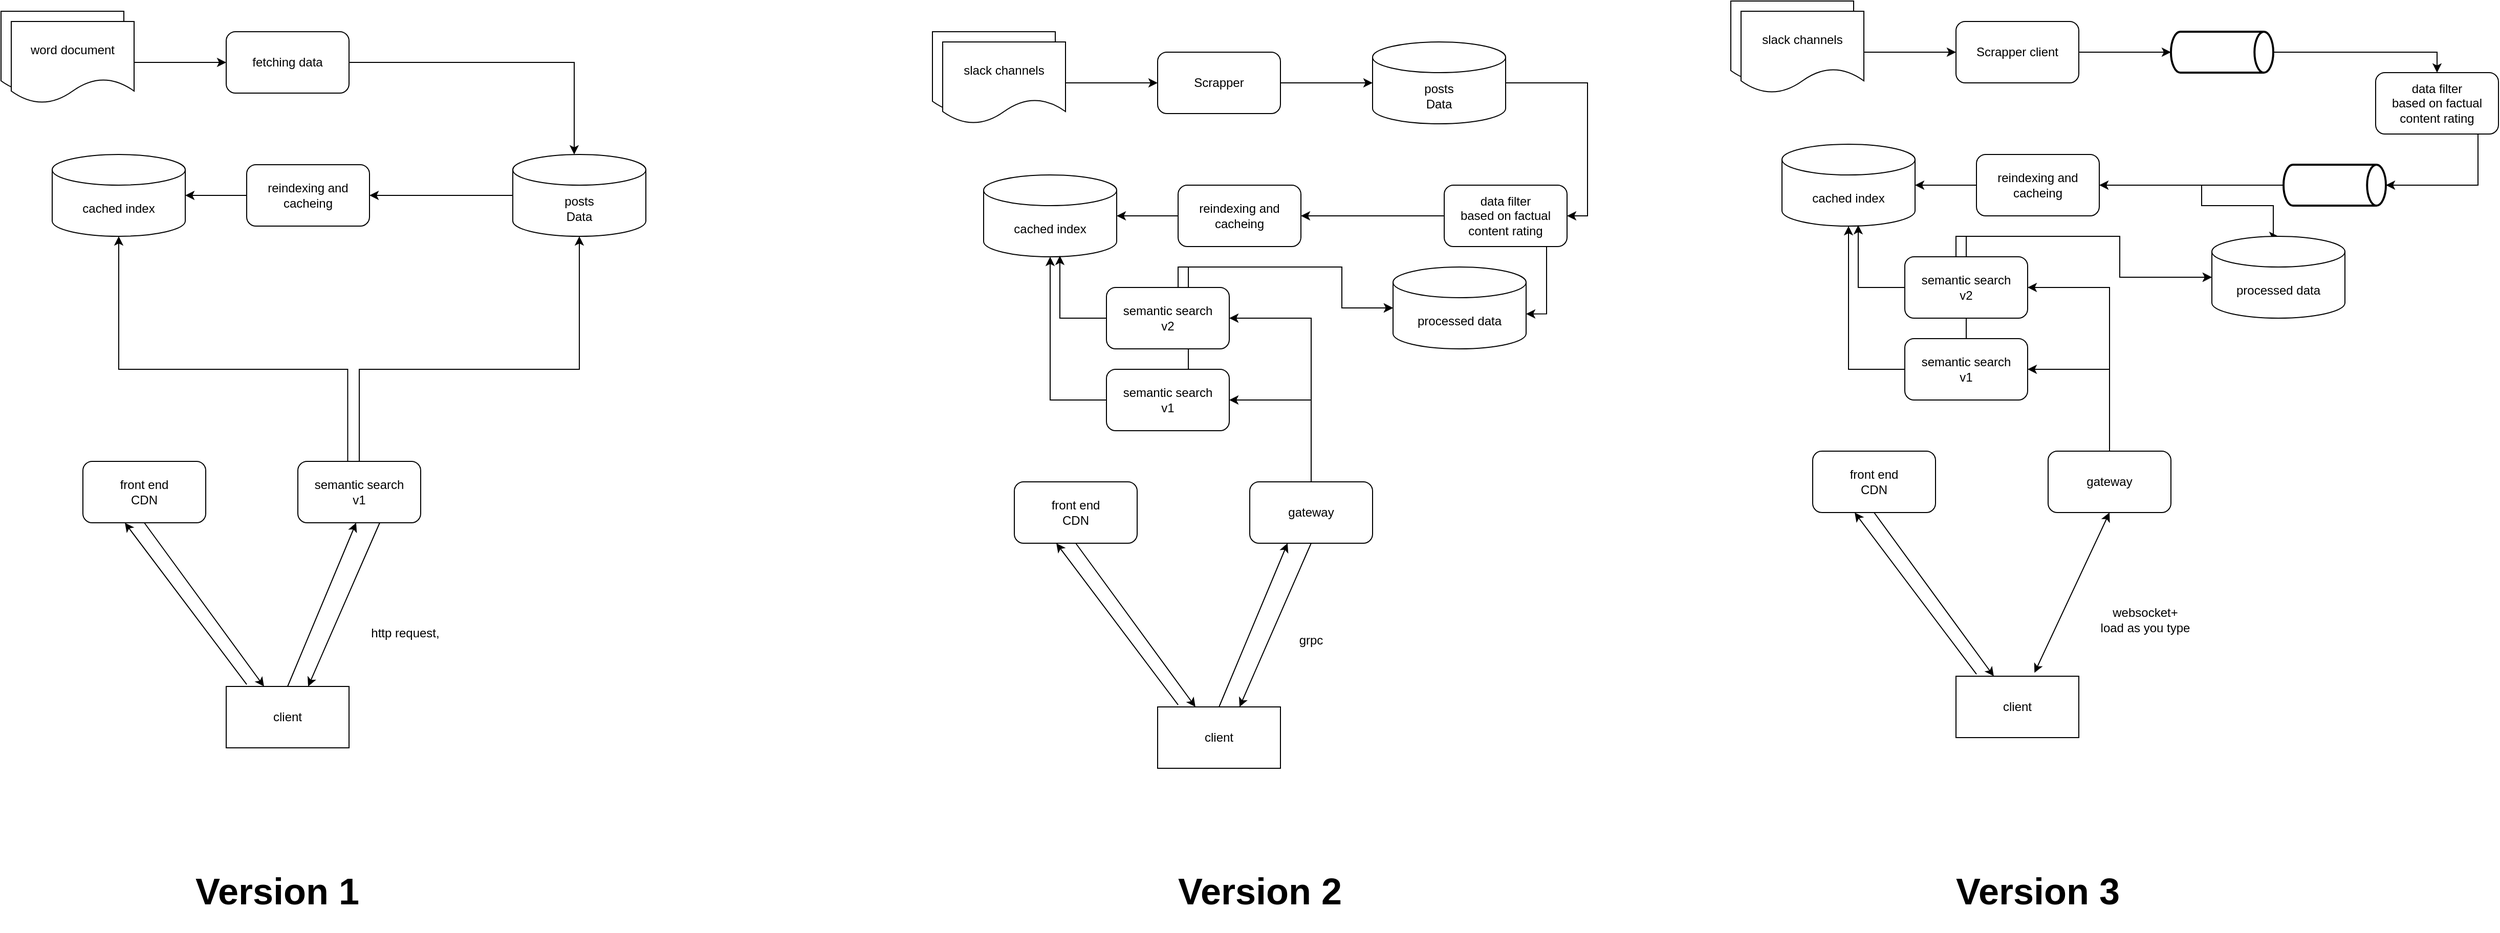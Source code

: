 <mxfile version="13.10.1" type="device"><diagram id="rPYBQGritmbWRcFIM3Se" name="Page-1"><mxGraphModel dx="3377" dy="2160" grid="1" gridSize="10" guides="1" tooltips="1" connect="1" arrows="1" fold="1" page="1" pageScale="1" pageWidth="850" pageHeight="1100" math="0" shadow="0"><root><mxCell id="0"/><mxCell id="1" parent="0"/><mxCell id="xk5jWsTD1HQJuJaIcXkX-2" value="&lt;div&gt;posts&lt;/div&gt;&lt;div&gt;Data &lt;/div&gt;" style="shape=cylinder3;whiteSpace=wrap;html=1;boundedLbl=1;backgroundOutline=1;size=15;" vertex="1" parent="1"><mxGeometry x="590" y="230" width="130" height="80" as="geometry"/></mxCell><mxCell id="xk5jWsTD1HQJuJaIcXkX-4" style="edgeStyle=orthogonalEdgeStyle;rounded=0;orthogonalLoop=1;jettySize=auto;html=1;exitX=1;exitY=0.5;exitDx=0;exitDy=0;" edge="1" parent="1" source="xk5jWsTD1HQJuJaIcXkX-21"><mxGeometry relative="1" as="geometry"><mxPoint x="440" y="140" as="sourcePoint"/><mxPoint x="650" y="230" as="targetPoint"/><Array as="points"><mxPoint x="650" y="140"/></Array></mxGeometry></mxCell><mxCell id="xk5jWsTD1HQJuJaIcXkX-5" value="website" style="shape=document;whiteSpace=wrap;html=1;boundedLbl=1;" vertex="1" parent="1"><mxGeometry x="90" y="90" width="120" height="80" as="geometry"/></mxCell><mxCell id="xk5jWsTD1HQJuJaIcXkX-8" style="edgeStyle=orthogonalEdgeStyle;rounded=0;orthogonalLoop=1;jettySize=auto;html=1;entryX=0;entryY=0.5;entryDx=0;entryDy=0;" edge="1" parent="1" source="xk5jWsTD1HQJuJaIcXkX-6" target="xk5jWsTD1HQJuJaIcXkX-21"><mxGeometry relative="1" as="geometry"><mxPoint x="320" y="140" as="targetPoint"/></mxGeometry></mxCell><mxCell id="xk5jWsTD1HQJuJaIcXkX-6" value="word document" style="shape=document;whiteSpace=wrap;html=1;boundedLbl=1;" vertex="1" parent="1"><mxGeometry x="100" y="100" width="120" height="80" as="geometry"/></mxCell><mxCell id="xk5jWsTD1HQJuJaIcXkX-15" style="edgeStyle=orthogonalEdgeStyle;rounded=0;orthogonalLoop=1;jettySize=auto;html=1;entryX=1;entryY=0.5;entryDx=0;entryDy=0;exitX=0;exitY=0.5;exitDx=0;exitDy=0;exitPerimeter=0;" edge="1" parent="1" source="xk5jWsTD1HQJuJaIcXkX-2" target="xk5jWsTD1HQJuJaIcXkX-20"><mxGeometry relative="1" as="geometry"><mxPoint x="670" y="255" as="sourcePoint"/><mxPoint x="710" y="270" as="targetPoint"/><Array as="points"><mxPoint x="570" y="270"/><mxPoint x="570" y="270"/></Array></mxGeometry></mxCell><mxCell id="xk5jWsTD1HQJuJaIcXkX-16" value="cached index" style="shape=cylinder3;whiteSpace=wrap;html=1;boundedLbl=1;backgroundOutline=1;size=15;" vertex="1" parent="1"><mxGeometry x="140" y="230" width="130" height="80" as="geometry"/></mxCell><mxCell id="xk5jWsTD1HQJuJaIcXkX-23" style="edgeStyle=orthogonalEdgeStyle;rounded=0;orthogonalLoop=1;jettySize=auto;html=1;entryX=1;entryY=0.5;entryDx=0;entryDy=0;entryPerimeter=0;" edge="1" parent="1" source="xk5jWsTD1HQJuJaIcXkX-20" target="xk5jWsTD1HQJuJaIcXkX-16"><mxGeometry relative="1" as="geometry"/></mxCell><mxCell id="xk5jWsTD1HQJuJaIcXkX-20" value="&lt;div&gt;reindexing and cacheing&lt;br&gt;&lt;/div&gt;" style="rounded=1;whiteSpace=wrap;html=1;" vertex="1" parent="1"><mxGeometry x="330" y="240" width="120" height="60" as="geometry"/></mxCell><mxCell id="xk5jWsTD1HQJuJaIcXkX-21" value="fetching data" style="rounded=1;whiteSpace=wrap;html=1;" vertex="1" parent="1"><mxGeometry x="310" y="110" width="120" height="60" as="geometry"/></mxCell><mxCell id="xk5jWsTD1HQJuJaIcXkX-27" style="edgeStyle=orthogonalEdgeStyle;rounded=0;orthogonalLoop=1;jettySize=auto;html=1;exitX=0.406;exitY=0.017;exitDx=0;exitDy=0;exitPerimeter=0;" edge="1" parent="1" source="xk5jWsTD1HQJuJaIcXkX-25" target="xk5jWsTD1HQJuJaIcXkX-16"><mxGeometry relative="1" as="geometry"><Array as="points"><mxPoint x="429" y="440"/><mxPoint x="205" y="440"/></Array></mxGeometry></mxCell><mxCell id="xk5jWsTD1HQJuJaIcXkX-115" style="edgeStyle=orthogonalEdgeStyle;rounded=0;orthogonalLoop=1;jettySize=auto;html=1;entryX=0.5;entryY=1;entryDx=0;entryDy=0;entryPerimeter=0;" edge="1" parent="1" source="xk5jWsTD1HQJuJaIcXkX-25" target="xk5jWsTD1HQJuJaIcXkX-2"><mxGeometry relative="1" as="geometry"><Array as="points"><mxPoint x="440" y="440"/><mxPoint x="655" y="440"/></Array></mxGeometry></mxCell><mxCell id="xk5jWsTD1HQJuJaIcXkX-25" value="&lt;div&gt;semantic search&lt;/div&gt;v1" style="rounded=1;whiteSpace=wrap;html=1;" vertex="1" parent="1"><mxGeometry x="380" y="530" width="120" height="60" as="geometry"/></mxCell><mxCell id="xk5jWsTD1HQJuJaIcXkX-31" value="&lt;div&gt;front end&lt;/div&gt;&lt;div&gt;CDN&lt;/div&gt;" style="rounded=1;whiteSpace=wrap;html=1;" vertex="1" parent="1"><mxGeometry x="170" y="530" width="120" height="60" as="geometry"/></mxCell><mxCell id="xk5jWsTD1HQJuJaIcXkX-33" value="client" style="rounded=0;whiteSpace=wrap;html=1;" vertex="1" parent="1"><mxGeometry x="310" y="750" width="120" height="60" as="geometry"/></mxCell><mxCell id="xk5jWsTD1HQJuJaIcXkX-36" value="" style="endArrow=classic;html=1;exitX=0.167;exitY=-0.033;exitDx=0;exitDy=0;exitPerimeter=0;" edge="1" parent="1" source="xk5jWsTD1HQJuJaIcXkX-33"><mxGeometry width="50" height="50" relative="1" as="geometry"><mxPoint x="350" y="740" as="sourcePoint"/><mxPoint x="211" y="590" as="targetPoint"/></mxGeometry></mxCell><mxCell id="xk5jWsTD1HQJuJaIcXkX-37" value="" style="endArrow=classic;html=1;exitX=0.5;exitY=1;exitDx=0;exitDy=0;entryX=0.308;entryY=0;entryDx=0;entryDy=0;entryPerimeter=0;" edge="1" parent="1" source="xk5jWsTD1HQJuJaIcXkX-31" target="xk5jWsTD1HQJuJaIcXkX-33"><mxGeometry width="50" height="50" relative="1" as="geometry"><mxPoint x="170" y="720" as="sourcePoint"/><mxPoint x="220" y="670" as="targetPoint"/></mxGeometry></mxCell><mxCell id="xk5jWsTD1HQJuJaIcXkX-38" value="" style="endArrow=classic;html=1;exitX=0.5;exitY=0;exitDx=0;exitDy=0;entryX=0.308;entryY=1;entryDx=0;entryDy=0;entryPerimeter=0;" edge="1" parent="1" source="xk5jWsTD1HQJuJaIcXkX-33"><mxGeometry width="50" height="50" relative="1" as="geometry"><mxPoint x="620" y="750" as="sourcePoint"/><mxPoint x="436.96" y="590.0" as="targetPoint"/></mxGeometry></mxCell><mxCell id="xk5jWsTD1HQJuJaIcXkX-39" value="" style="endArrow=classic;html=1;exitX=0.5;exitY=1;exitDx=0;exitDy=0;entryX=0.667;entryY=0;entryDx=0;entryDy=0;entryPerimeter=0;" edge="1" parent="1" target="xk5jWsTD1HQJuJaIcXkX-33"><mxGeometry width="50" height="50" relative="1" as="geometry"><mxPoint x="460" y="590.0" as="sourcePoint"/><mxPoint x="600" y="680" as="targetPoint"/></mxGeometry></mxCell><mxCell id="xk5jWsTD1HQJuJaIcXkX-42" value="&lt;div&gt;posts&lt;/div&gt;&lt;div&gt;Data &lt;/div&gt;" style="shape=cylinder3;whiteSpace=wrap;html=1;boundedLbl=1;backgroundOutline=1;size=15;" vertex="1" parent="1"><mxGeometry x="1430" y="120" width="130" height="80" as="geometry"/></mxCell><mxCell id="xk5jWsTD1HQJuJaIcXkX-43" style="edgeStyle=orthogonalEdgeStyle;rounded=0;orthogonalLoop=1;jettySize=auto;html=1;entryX=0;entryY=0.5;entryDx=0;entryDy=0;entryPerimeter=0;exitX=1;exitY=0.5;exitDx=0;exitDy=0;" edge="1" parent="1" source="xk5jWsTD1HQJuJaIcXkX-52" target="xk5jWsTD1HQJuJaIcXkX-42"><mxGeometry relative="1" as="geometry"><mxPoint x="1350" y="160" as="sourcePoint"/></mxGeometry></mxCell><mxCell id="xk5jWsTD1HQJuJaIcXkX-44" value="website" style="shape=document;whiteSpace=wrap;html=1;boundedLbl=1;" vertex="1" parent="1"><mxGeometry x="1000" y="110" width="120" height="80" as="geometry"/></mxCell><mxCell id="xk5jWsTD1HQJuJaIcXkX-45" style="edgeStyle=orthogonalEdgeStyle;rounded=0;orthogonalLoop=1;jettySize=auto;html=1;entryX=0;entryY=0.5;entryDx=0;entryDy=0;" edge="1" parent="1" source="xk5jWsTD1HQJuJaIcXkX-46" target="xk5jWsTD1HQJuJaIcXkX-52"><mxGeometry relative="1" as="geometry"><mxPoint x="1230" y="160" as="targetPoint"/></mxGeometry></mxCell><mxCell id="xk5jWsTD1HQJuJaIcXkX-46" value="slack channels" style="shape=document;whiteSpace=wrap;html=1;boundedLbl=1;" vertex="1" parent="1"><mxGeometry x="1010" y="120" width="120" height="80" as="geometry"/></mxCell><mxCell id="xk5jWsTD1HQJuJaIcXkX-47" style="edgeStyle=orthogonalEdgeStyle;rounded=0;orthogonalLoop=1;jettySize=auto;html=1;exitX=0;exitY=0.5;exitDx=0;exitDy=0;" edge="1" parent="1" source="xk5jWsTD1HQJuJaIcXkX-53" target="xk5jWsTD1HQJuJaIcXkX-51"><mxGeometry relative="1" as="geometry"><mxPoint x="1500" y="350" as="sourcePoint"/><mxPoint x="1455" y="350" as="targetPoint"/></mxGeometry></mxCell><mxCell id="xk5jWsTD1HQJuJaIcXkX-48" style="edgeStyle=orthogonalEdgeStyle;rounded=0;orthogonalLoop=1;jettySize=auto;html=1;entryX=1;entryY=0.5;entryDx=0;entryDy=0;exitX=1;exitY=0.5;exitDx=0;exitDy=0;exitPerimeter=0;" edge="1" parent="1" source="xk5jWsTD1HQJuJaIcXkX-42" target="xk5jWsTD1HQJuJaIcXkX-53"><mxGeometry relative="1" as="geometry"><mxPoint x="1580" y="275" as="sourcePoint"/><mxPoint x="1620" y="350" as="targetPoint"/></mxGeometry></mxCell><mxCell id="xk5jWsTD1HQJuJaIcXkX-49" value="cached index" style="shape=cylinder3;whiteSpace=wrap;html=1;boundedLbl=1;backgroundOutline=1;size=15;" vertex="1" parent="1"><mxGeometry x="1050" y="250" width="130" height="80" as="geometry"/></mxCell><mxCell id="xk5jWsTD1HQJuJaIcXkX-50" style="edgeStyle=orthogonalEdgeStyle;rounded=0;orthogonalLoop=1;jettySize=auto;html=1;entryX=1;entryY=0.5;entryDx=0;entryDy=0;entryPerimeter=0;" edge="1" parent="1" source="xk5jWsTD1HQJuJaIcXkX-51" target="xk5jWsTD1HQJuJaIcXkX-49"><mxGeometry relative="1" as="geometry"/></mxCell><mxCell id="xk5jWsTD1HQJuJaIcXkX-51" value="&lt;div&gt;reindexing and cacheing&lt;br&gt;&lt;/div&gt;" style="rounded=1;whiteSpace=wrap;html=1;" vertex="1" parent="1"><mxGeometry x="1240" y="260" width="120" height="60" as="geometry"/></mxCell><mxCell id="xk5jWsTD1HQJuJaIcXkX-52" value="Scrapper" style="rounded=1;whiteSpace=wrap;html=1;" vertex="1" parent="1"><mxGeometry x="1220" y="130" width="120" height="60" as="geometry"/></mxCell><mxCell id="xk5jWsTD1HQJuJaIcXkX-110" style="edgeStyle=orthogonalEdgeStyle;rounded=0;orthogonalLoop=1;jettySize=auto;html=1;entryX=1;entryY=0.573;entryDx=0;entryDy=0;entryPerimeter=0;" edge="1" parent="1" source="xk5jWsTD1HQJuJaIcXkX-53" target="xk5jWsTD1HQJuJaIcXkX-109"><mxGeometry relative="1" as="geometry"><Array as="points"><mxPoint x="1600" y="386"/></Array></mxGeometry></mxCell><mxCell id="xk5jWsTD1HQJuJaIcXkX-53" value="&lt;div&gt;data filter &lt;br&gt;&lt;/div&gt;&lt;div&gt;based on factual content rating&lt;br&gt;&lt;/div&gt;" style="rounded=1;whiteSpace=wrap;html=1;" vertex="1" parent="1"><mxGeometry x="1500" y="260" width="120" height="60" as="geometry"/></mxCell><mxCell id="xk5jWsTD1HQJuJaIcXkX-54" style="edgeStyle=orthogonalEdgeStyle;rounded=0;orthogonalLoop=1;jettySize=auto;html=1;entryX=1;entryY=0.5;entryDx=0;entryDy=0;exitX=0.5;exitY=0;exitDx=0;exitDy=0;" edge="1" parent="1" source="xk5jWsTD1HQJuJaIcXkX-56" target="xk5jWsTD1HQJuJaIcXkX-58"><mxGeometry relative="1" as="geometry"><Array as="points"><mxPoint x="1370" y="470"/></Array></mxGeometry></mxCell><mxCell id="xk5jWsTD1HQJuJaIcXkX-55" style="edgeStyle=orthogonalEdgeStyle;rounded=0;orthogonalLoop=1;jettySize=auto;html=1;entryX=1;entryY=0.5;entryDx=0;entryDy=0;exitX=0.5;exitY=0;exitDx=0;exitDy=0;" edge="1" parent="1" source="xk5jWsTD1HQJuJaIcXkX-56" target="xk5jWsTD1HQJuJaIcXkX-60"><mxGeometry relative="1" as="geometry"/></mxCell><mxCell id="xk5jWsTD1HQJuJaIcXkX-56" value="gateway" style="rounded=1;whiteSpace=wrap;html=1;" vertex="1" parent="1"><mxGeometry x="1310" y="550" width="120" height="60" as="geometry"/></mxCell><mxCell id="xk5jWsTD1HQJuJaIcXkX-57" style="edgeStyle=orthogonalEdgeStyle;rounded=0;orthogonalLoop=1;jettySize=auto;html=1;exitX=0;exitY=0.5;exitDx=0;exitDy=0;" edge="1" parent="1" source="xk5jWsTD1HQJuJaIcXkX-58" target="xk5jWsTD1HQJuJaIcXkX-49"><mxGeometry relative="1" as="geometry"><Array as="points"><mxPoint x="1115" y="470"/></Array></mxGeometry></mxCell><mxCell id="xk5jWsTD1HQJuJaIcXkX-116" style="edgeStyle=orthogonalEdgeStyle;rounded=0;orthogonalLoop=1;jettySize=auto;html=1;entryX=0;entryY=0.5;entryDx=0;entryDy=0;entryPerimeter=0;" edge="1" parent="1" source="xk5jWsTD1HQJuJaIcXkX-58" target="xk5jWsTD1HQJuJaIcXkX-109"><mxGeometry relative="1" as="geometry"><Array as="points"><mxPoint x="1250" y="340"/><mxPoint x="1400" y="340"/><mxPoint x="1400" y="380"/></Array></mxGeometry></mxCell><mxCell id="xk5jWsTD1HQJuJaIcXkX-58" value="&lt;div&gt;semantic search&lt;/div&gt;v1" style="rounded=1;whiteSpace=wrap;html=1;" vertex="1" parent="1"><mxGeometry x="1170" y="440" width="120" height="60" as="geometry"/></mxCell><mxCell id="xk5jWsTD1HQJuJaIcXkX-59" style="edgeStyle=orthogonalEdgeStyle;rounded=0;orthogonalLoop=1;jettySize=auto;html=1;entryX=0.573;entryY=0.987;entryDx=0;entryDy=0;entryPerimeter=0;exitX=0;exitY=0.5;exitDx=0;exitDy=0;" edge="1" parent="1" source="xk5jWsTD1HQJuJaIcXkX-60" target="xk5jWsTD1HQJuJaIcXkX-49"><mxGeometry relative="1" as="geometry"/></mxCell><mxCell id="xk5jWsTD1HQJuJaIcXkX-61" value="&lt;div&gt;front end&lt;/div&gt;&lt;div&gt;CDN&lt;/div&gt;" style="rounded=1;whiteSpace=wrap;html=1;" vertex="1" parent="1"><mxGeometry x="1080" y="550" width="120" height="60" as="geometry"/></mxCell><mxCell id="xk5jWsTD1HQJuJaIcXkX-62" value="client" style="rounded=0;whiteSpace=wrap;html=1;" vertex="1" parent="1"><mxGeometry x="1220" y="770" width="120" height="60" as="geometry"/></mxCell><mxCell id="xk5jWsTD1HQJuJaIcXkX-63" value="" style="endArrow=classic;html=1;exitX=0.167;exitY=-0.033;exitDx=0;exitDy=0;exitPerimeter=0;" edge="1" parent="1" source="xk5jWsTD1HQJuJaIcXkX-62"><mxGeometry width="50" height="50" relative="1" as="geometry"><mxPoint x="1260" y="760" as="sourcePoint"/><mxPoint x="1121" y="610" as="targetPoint"/></mxGeometry></mxCell><mxCell id="xk5jWsTD1HQJuJaIcXkX-64" value="" style="endArrow=classic;html=1;exitX=0.5;exitY=1;exitDx=0;exitDy=0;entryX=0.308;entryY=0;entryDx=0;entryDy=0;entryPerimeter=0;" edge="1" parent="1" source="xk5jWsTD1HQJuJaIcXkX-61" target="xk5jWsTD1HQJuJaIcXkX-62"><mxGeometry width="50" height="50" relative="1" as="geometry"><mxPoint x="1080" y="740" as="sourcePoint"/><mxPoint x="1130" y="690" as="targetPoint"/></mxGeometry></mxCell><mxCell id="xk5jWsTD1HQJuJaIcXkX-65" value="" style="endArrow=classic;html=1;exitX=0.5;exitY=0;exitDx=0;exitDy=0;entryX=0.308;entryY=1;entryDx=0;entryDy=0;entryPerimeter=0;" edge="1" parent="1" source="xk5jWsTD1HQJuJaIcXkX-62" target="xk5jWsTD1HQJuJaIcXkX-56"><mxGeometry width="50" height="50" relative="1" as="geometry"><mxPoint x="1530" y="770" as="sourcePoint"/><mxPoint x="1580" y="720" as="targetPoint"/></mxGeometry></mxCell><mxCell id="xk5jWsTD1HQJuJaIcXkX-66" value="" style="endArrow=classic;html=1;exitX=0.5;exitY=1;exitDx=0;exitDy=0;entryX=0.667;entryY=0;entryDx=0;entryDy=0;entryPerimeter=0;" edge="1" parent="1" source="xk5jWsTD1HQJuJaIcXkX-56" target="xk5jWsTD1HQJuJaIcXkX-62"><mxGeometry width="50" height="50" relative="1" as="geometry"><mxPoint x="1460" y="750" as="sourcePoint"/><mxPoint x="1510" y="700" as="targetPoint"/></mxGeometry></mxCell><mxCell id="xk5jWsTD1HQJuJaIcXkX-67" value="grpc" style="text;html=1;strokeColor=none;fillColor=none;align=center;verticalAlign=middle;whiteSpace=wrap;rounded=0;" vertex="1" parent="1"><mxGeometry x="1305" y="680" width="130" height="50" as="geometry"/></mxCell><mxCell id="xk5jWsTD1HQJuJaIcXkX-69" style="edgeStyle=orthogonalEdgeStyle;rounded=0;orthogonalLoop=1;jettySize=auto;html=1;entryX=0.5;entryY=0;entryDx=0;entryDy=0;exitX=1;exitY=0.5;exitDx=0;exitDy=0;" edge="1" parent="1" source="xk5jWsTD1HQJuJaIcXkX-99" target="xk5jWsTD1HQJuJaIcXkX-79"><mxGeometry relative="1" as="geometry"><mxPoint x="2130" y="130" as="sourcePoint"/><mxPoint x="2420" y="60" as="targetPoint"/></mxGeometry></mxCell><mxCell id="xk5jWsTD1HQJuJaIcXkX-70" value="website" style="shape=document;whiteSpace=wrap;html=1;boundedLbl=1;" vertex="1" parent="1"><mxGeometry x="1780" y="80" width="120" height="80" as="geometry"/></mxCell><mxCell id="xk5jWsTD1HQJuJaIcXkX-71" style="edgeStyle=orthogonalEdgeStyle;rounded=0;orthogonalLoop=1;jettySize=auto;html=1;entryX=0;entryY=0.5;entryDx=0;entryDy=0;" edge="1" parent="1" source="xk5jWsTD1HQJuJaIcXkX-72" target="xk5jWsTD1HQJuJaIcXkX-78"><mxGeometry relative="1" as="geometry"><mxPoint x="2010" y="130" as="targetPoint"/></mxGeometry></mxCell><mxCell id="xk5jWsTD1HQJuJaIcXkX-72" value="slack channels" style="shape=document;whiteSpace=wrap;html=1;boundedLbl=1;" vertex="1" parent="1"><mxGeometry x="1790" y="90" width="120" height="80" as="geometry"/></mxCell><mxCell id="xk5jWsTD1HQJuJaIcXkX-73" style="edgeStyle=orthogonalEdgeStyle;rounded=0;orthogonalLoop=1;jettySize=auto;html=1;exitX=0;exitY=0.5;exitDx=0;exitDy=0;" edge="1" parent="1" source="xk5jWsTD1HQJuJaIcXkX-100" target="xk5jWsTD1HQJuJaIcXkX-77"><mxGeometry relative="1" as="geometry"><mxPoint x="2280" y="320" as="sourcePoint"/><mxPoint x="2235" y="320" as="targetPoint"/><Array as="points"><mxPoint x="2320" y="260"/></Array></mxGeometry></mxCell><mxCell id="xk5jWsTD1HQJuJaIcXkX-75" value="cached index" style="shape=cylinder3;whiteSpace=wrap;html=1;boundedLbl=1;backgroundOutline=1;size=15;" vertex="1" parent="1"><mxGeometry x="1830" y="220" width="130" height="80" as="geometry"/></mxCell><mxCell id="xk5jWsTD1HQJuJaIcXkX-76" style="edgeStyle=orthogonalEdgeStyle;rounded=0;orthogonalLoop=1;jettySize=auto;html=1;entryX=1;entryY=0.5;entryDx=0;entryDy=0;entryPerimeter=0;" edge="1" parent="1" source="xk5jWsTD1HQJuJaIcXkX-77" target="xk5jWsTD1HQJuJaIcXkX-75"><mxGeometry relative="1" as="geometry"/></mxCell><mxCell id="xk5jWsTD1HQJuJaIcXkX-77" value="&lt;div&gt;reindexing and cacheing&lt;br&gt;&lt;/div&gt;" style="rounded=1;whiteSpace=wrap;html=1;" vertex="1" parent="1"><mxGeometry x="2020" y="230" width="120" height="60" as="geometry"/></mxCell><mxCell id="xk5jWsTD1HQJuJaIcXkX-78" value="Scrapper client" style="rounded=1;whiteSpace=wrap;html=1;" vertex="1" parent="1"><mxGeometry x="2000" y="100" width="120" height="60" as="geometry"/></mxCell><mxCell id="xk5jWsTD1HQJuJaIcXkX-104" style="edgeStyle=orthogonalEdgeStyle;rounded=0;orthogonalLoop=1;jettySize=auto;html=1;exitX=0;exitY=0.5;exitDx=0;exitDy=0;exitPerimeter=0;entryX=0.5;entryY=0;entryDx=0;entryDy=0;entryPerimeter=0;" edge="1" parent="1" source="xk5jWsTD1HQJuJaIcXkX-100" target="xk5jWsTD1HQJuJaIcXkX-103"><mxGeometry relative="1" as="geometry"><Array as="points"><mxPoint x="2320" y="260"/><mxPoint x="2240" y="260"/><mxPoint x="2240" y="280"/><mxPoint x="2310" y="280"/><mxPoint x="2310" y="310"/></Array></mxGeometry></mxCell><mxCell id="xk5jWsTD1HQJuJaIcXkX-79" value="&lt;div&gt;data filter &lt;br&gt;&lt;/div&gt;&lt;div&gt;based on factual content rating&lt;br&gt;&lt;/div&gt;" style="rounded=1;whiteSpace=wrap;html=1;" vertex="1" parent="1"><mxGeometry x="2410" y="150" width="120" height="60" as="geometry"/></mxCell><mxCell id="xk5jWsTD1HQJuJaIcXkX-80" style="edgeStyle=orthogonalEdgeStyle;rounded=0;orthogonalLoop=1;jettySize=auto;html=1;entryX=1;entryY=0.5;entryDx=0;entryDy=0;exitX=0.5;exitY=0;exitDx=0;exitDy=0;" edge="1" parent="1" source="xk5jWsTD1HQJuJaIcXkX-82" target="xk5jWsTD1HQJuJaIcXkX-84"><mxGeometry relative="1" as="geometry"><Array as="points"><mxPoint x="2150" y="440"/></Array></mxGeometry></mxCell><mxCell id="xk5jWsTD1HQJuJaIcXkX-81" style="edgeStyle=orthogonalEdgeStyle;rounded=0;orthogonalLoop=1;jettySize=auto;html=1;entryX=1;entryY=0.5;entryDx=0;entryDy=0;exitX=0.5;exitY=0;exitDx=0;exitDy=0;" edge="1" parent="1" source="xk5jWsTD1HQJuJaIcXkX-82" target="xk5jWsTD1HQJuJaIcXkX-86"><mxGeometry relative="1" as="geometry"/></mxCell><mxCell id="xk5jWsTD1HQJuJaIcXkX-82" value="gateway" style="rounded=1;whiteSpace=wrap;html=1;" vertex="1" parent="1"><mxGeometry x="2090" y="520" width="120" height="60" as="geometry"/></mxCell><mxCell id="xk5jWsTD1HQJuJaIcXkX-83" style="edgeStyle=orthogonalEdgeStyle;rounded=0;orthogonalLoop=1;jettySize=auto;html=1;exitX=0;exitY=0.5;exitDx=0;exitDy=0;" edge="1" parent="1" source="xk5jWsTD1HQJuJaIcXkX-84" target="xk5jWsTD1HQJuJaIcXkX-75"><mxGeometry relative="1" as="geometry"><Array as="points"><mxPoint x="1895" y="440"/></Array></mxGeometry></mxCell><mxCell id="xk5jWsTD1HQJuJaIcXkX-84" value="&lt;div&gt;semantic search&lt;/div&gt;v1" style="rounded=1;whiteSpace=wrap;html=1;" vertex="1" parent="1"><mxGeometry x="1950" y="410" width="120" height="60" as="geometry"/></mxCell><mxCell id="xk5jWsTD1HQJuJaIcXkX-85" style="edgeStyle=orthogonalEdgeStyle;rounded=0;orthogonalLoop=1;jettySize=auto;html=1;entryX=0.573;entryY=0.987;entryDx=0;entryDy=0;entryPerimeter=0;exitX=0;exitY=0.5;exitDx=0;exitDy=0;" edge="1" parent="1" source="xk5jWsTD1HQJuJaIcXkX-86" target="xk5jWsTD1HQJuJaIcXkX-75"><mxGeometry relative="1" as="geometry"/></mxCell><mxCell id="xk5jWsTD1HQJuJaIcXkX-87" value="&lt;div&gt;front end&lt;/div&gt;&lt;div&gt;CDN&lt;/div&gt;" style="rounded=1;whiteSpace=wrap;html=1;" vertex="1" parent="1"><mxGeometry x="1860" y="520" width="120" height="60" as="geometry"/></mxCell><mxCell id="xk5jWsTD1HQJuJaIcXkX-88" value="client" style="rounded=0;whiteSpace=wrap;html=1;" vertex="1" parent="1"><mxGeometry x="2000" y="740" width="120" height="60" as="geometry"/></mxCell><mxCell id="xk5jWsTD1HQJuJaIcXkX-89" value="" style="endArrow=classic;html=1;exitX=0.167;exitY=-0.033;exitDx=0;exitDy=0;exitPerimeter=0;" edge="1" parent="1" source="xk5jWsTD1HQJuJaIcXkX-88"><mxGeometry width="50" height="50" relative="1" as="geometry"><mxPoint x="2040" y="730" as="sourcePoint"/><mxPoint x="1901" y="580" as="targetPoint"/></mxGeometry></mxCell><mxCell id="xk5jWsTD1HQJuJaIcXkX-90" value="" style="endArrow=classic;html=1;exitX=0.5;exitY=1;exitDx=0;exitDy=0;entryX=0.308;entryY=0;entryDx=0;entryDy=0;entryPerimeter=0;" edge="1" parent="1" source="xk5jWsTD1HQJuJaIcXkX-87" target="xk5jWsTD1HQJuJaIcXkX-88"><mxGeometry width="50" height="50" relative="1" as="geometry"><mxPoint x="1860" y="710" as="sourcePoint"/><mxPoint x="1910" y="660" as="targetPoint"/></mxGeometry></mxCell><mxCell id="xk5jWsTD1HQJuJaIcXkX-93" value="&lt;div&gt;websocket+&lt;/div&gt;&lt;div&gt;load as you type&lt;br&gt;&lt;/div&gt;" style="text;html=1;strokeColor=none;fillColor=none;align=center;verticalAlign=middle;whiteSpace=wrap;rounded=0;" vertex="1" parent="1"><mxGeometry x="2120" y="660" width="130" height="50" as="geometry"/></mxCell><mxCell id="xk5jWsTD1HQJuJaIcXkX-94" value="&lt;font style=&quot;font-size: 36px&quot;&gt;&lt;b&gt;Version 1&lt;/b&gt;&lt;/font&gt;" style="text;html=1;strokeColor=none;fillColor=none;align=center;verticalAlign=middle;whiteSpace=wrap;rounded=0;" vertex="1" parent="1"><mxGeometry x="180" y="910" width="360" height="80" as="geometry"/></mxCell><mxCell id="xk5jWsTD1HQJuJaIcXkX-95" value="&lt;font style=&quot;font-size: 36px&quot;&gt;&lt;b&gt;Version 2&lt;br&gt;&lt;/b&gt;&lt;/font&gt;" style="text;html=1;strokeColor=none;fillColor=none;align=center;verticalAlign=middle;whiteSpace=wrap;rounded=0;" vertex="1" parent="1"><mxGeometry x="1140" y="910" width="360" height="80" as="geometry"/></mxCell><mxCell id="xk5jWsTD1HQJuJaIcXkX-96" value="&lt;font style=&quot;font-size: 36px&quot;&gt;&lt;b&gt;Version 3&lt;br&gt;&lt;/b&gt;&lt;/font&gt;" style="text;html=1;strokeColor=none;fillColor=none;align=center;verticalAlign=middle;whiteSpace=wrap;rounded=0;" vertex="1" parent="1"><mxGeometry x="1900" y="910" width="360" height="80" as="geometry"/></mxCell><mxCell id="xk5jWsTD1HQJuJaIcXkX-97" value="" style="endArrow=classic;startArrow=classic;html=1;entryX=0.5;entryY=1;entryDx=0;entryDy=0;exitX=0.639;exitY=-0.056;exitDx=0;exitDy=0;exitPerimeter=0;" edge="1" parent="1" source="xk5jWsTD1HQJuJaIcXkX-88" target="xk5jWsTD1HQJuJaIcXkX-82"><mxGeometry width="50" height="50" relative="1" as="geometry"><mxPoint x="2070" y="700" as="sourcePoint"/><mxPoint x="2120" y="650" as="targetPoint"/></mxGeometry></mxCell><mxCell id="xk5jWsTD1HQJuJaIcXkX-98" value="&lt;div&gt;http request,&lt;/div&gt;&lt;div&gt;&lt;br&gt;&lt;/div&gt;" style="text;html=1;strokeColor=none;fillColor=none;align=center;verticalAlign=middle;whiteSpace=wrap;rounded=0;" vertex="1" parent="1"><mxGeometry x="420" y="680" width="130" height="50" as="geometry"/></mxCell><mxCell id="xk5jWsTD1HQJuJaIcXkX-99" value="" style="strokeWidth=2;html=1;shape=mxgraph.flowchart.direct_data;whiteSpace=wrap;" vertex="1" parent="1"><mxGeometry x="2210" y="110" width="100" height="40" as="geometry"/></mxCell><mxCell id="xk5jWsTD1HQJuJaIcXkX-101" style="edgeStyle=orthogonalEdgeStyle;rounded=0;orthogonalLoop=1;jettySize=auto;html=1;entryX=0;entryY=0.5;entryDx=0;entryDy=0;entryPerimeter=0;exitX=1;exitY=0.5;exitDx=0;exitDy=0;" edge="1" parent="1" source="xk5jWsTD1HQJuJaIcXkX-78" target="xk5jWsTD1HQJuJaIcXkX-99"><mxGeometry relative="1" as="geometry"><mxPoint x="2120" y="130" as="sourcePoint"/><mxPoint x="2420" y="60" as="targetPoint"/></mxGeometry></mxCell><mxCell id="xk5jWsTD1HQJuJaIcXkX-100" value="" style="strokeWidth=2;html=1;shape=mxgraph.flowchart.direct_data;whiteSpace=wrap;" vertex="1" parent="1"><mxGeometry x="2320" y="240" width="100" height="40" as="geometry"/></mxCell><mxCell id="xk5jWsTD1HQJuJaIcXkX-102" style="edgeStyle=orthogonalEdgeStyle;rounded=0;orthogonalLoop=1;jettySize=auto;html=1;exitX=0.5;exitY=1;exitDx=0;exitDy=0;" edge="1" parent="1" source="xk5jWsTD1HQJuJaIcXkX-79" target="xk5jWsTD1HQJuJaIcXkX-100"><mxGeometry relative="1" as="geometry"><mxPoint x="2280" y="260" as="sourcePoint"/><mxPoint x="2140" y="260" as="targetPoint"/><Array as="points"><mxPoint x="2510" y="210"/><mxPoint x="2510" y="260"/></Array></mxGeometry></mxCell><mxCell id="xk5jWsTD1HQJuJaIcXkX-103" value="processed data" style="shape=cylinder3;whiteSpace=wrap;html=1;boundedLbl=1;backgroundOutline=1;size=15;" vertex="1" parent="1"><mxGeometry x="2250" y="310" width="130" height="80" as="geometry"/></mxCell><mxCell id="xk5jWsTD1HQJuJaIcXkX-109" value="processed data" style="shape=cylinder3;whiteSpace=wrap;html=1;boundedLbl=1;backgroundOutline=1;size=15;" vertex="1" parent="1"><mxGeometry x="1450" y="340" width="130" height="80" as="geometry"/></mxCell><mxCell id="xk5jWsTD1HQJuJaIcXkX-117" style="edgeStyle=orthogonalEdgeStyle;rounded=0;orthogonalLoop=1;jettySize=auto;html=1;entryX=0;entryY=0.5;entryDx=0;entryDy=0;entryPerimeter=0;" edge="1" parent="1" source="xk5jWsTD1HQJuJaIcXkX-60" target="xk5jWsTD1HQJuJaIcXkX-109"><mxGeometry relative="1" as="geometry"><Array as="points"><mxPoint x="1240" y="340"/><mxPoint x="1400" y="340"/><mxPoint x="1400" y="380"/></Array></mxGeometry></mxCell><mxCell id="xk5jWsTD1HQJuJaIcXkX-60" value="&lt;div&gt;semantic search&lt;/div&gt;v2" style="rounded=1;whiteSpace=wrap;html=1;" vertex="1" parent="1"><mxGeometry x="1170" y="360" width="120" height="60" as="geometry"/></mxCell><mxCell id="xk5jWsTD1HQJuJaIcXkX-118" style="edgeStyle=orthogonalEdgeStyle;rounded=0;orthogonalLoop=1;jettySize=auto;html=1;exitX=0.5;exitY=0;exitDx=0;exitDy=0;" edge="1" parent="1" source="xk5jWsTD1HQJuJaIcXkX-84"><mxGeometry relative="1" as="geometry"><mxPoint x="2010" y="410" as="sourcePoint"/><mxPoint x="2250" y="350" as="targetPoint"/><Array as="points"><mxPoint x="2010" y="310"/><mxPoint x="2160" y="310"/><mxPoint x="2160" y="350"/></Array></mxGeometry></mxCell><mxCell id="xk5jWsTD1HQJuJaIcXkX-119" style="edgeStyle=orthogonalEdgeStyle;rounded=0;orthogonalLoop=1;jettySize=auto;html=1;entryX=0;entryY=0.5;entryDx=0;entryDy=0;entryPerimeter=0;" edge="1" parent="1" source="xk5jWsTD1HQJuJaIcXkX-86" target="xk5jWsTD1HQJuJaIcXkX-103"><mxGeometry relative="1" as="geometry"><mxPoint x="2000.059" y="330.06" as="sourcePoint"/><mxPoint x="2210.03" y="350.06" as="targetPoint"/><Array as="points"><mxPoint x="2000" y="310"/><mxPoint x="2160" y="310"/><mxPoint x="2160" y="350"/></Array></mxGeometry></mxCell><mxCell id="xk5jWsTD1HQJuJaIcXkX-86" value="&lt;div&gt;semantic search&lt;/div&gt;v2" style="rounded=1;whiteSpace=wrap;html=1;" vertex="1" parent="1"><mxGeometry x="1950" y="330" width="120" height="60" as="geometry"/></mxCell></root></mxGraphModel></diagram></mxfile>